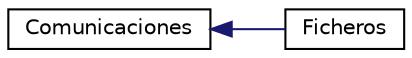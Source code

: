 digraph G
{
  edge [fontname="Helvetica",fontsize="10",labelfontname="Helvetica",labelfontsize="10"];
  node [fontname="Helvetica",fontsize="10",shape=record];
  rankdir="LR";
  Node1 [label="Comunicaciones",height=0.2,width=0.4,color="black", fillcolor="white", style="filled",URL="$class_comunicaciones.html"];
  Node1 -> Node2 [dir="back",color="midnightblue",fontsize="10",style="solid",fontname="Helvetica"];
  Node2 [label="Ficheros",height=0.2,width=0.4,color="black", fillcolor="white", style="filled",URL="$class_ficheros.html"];
}

